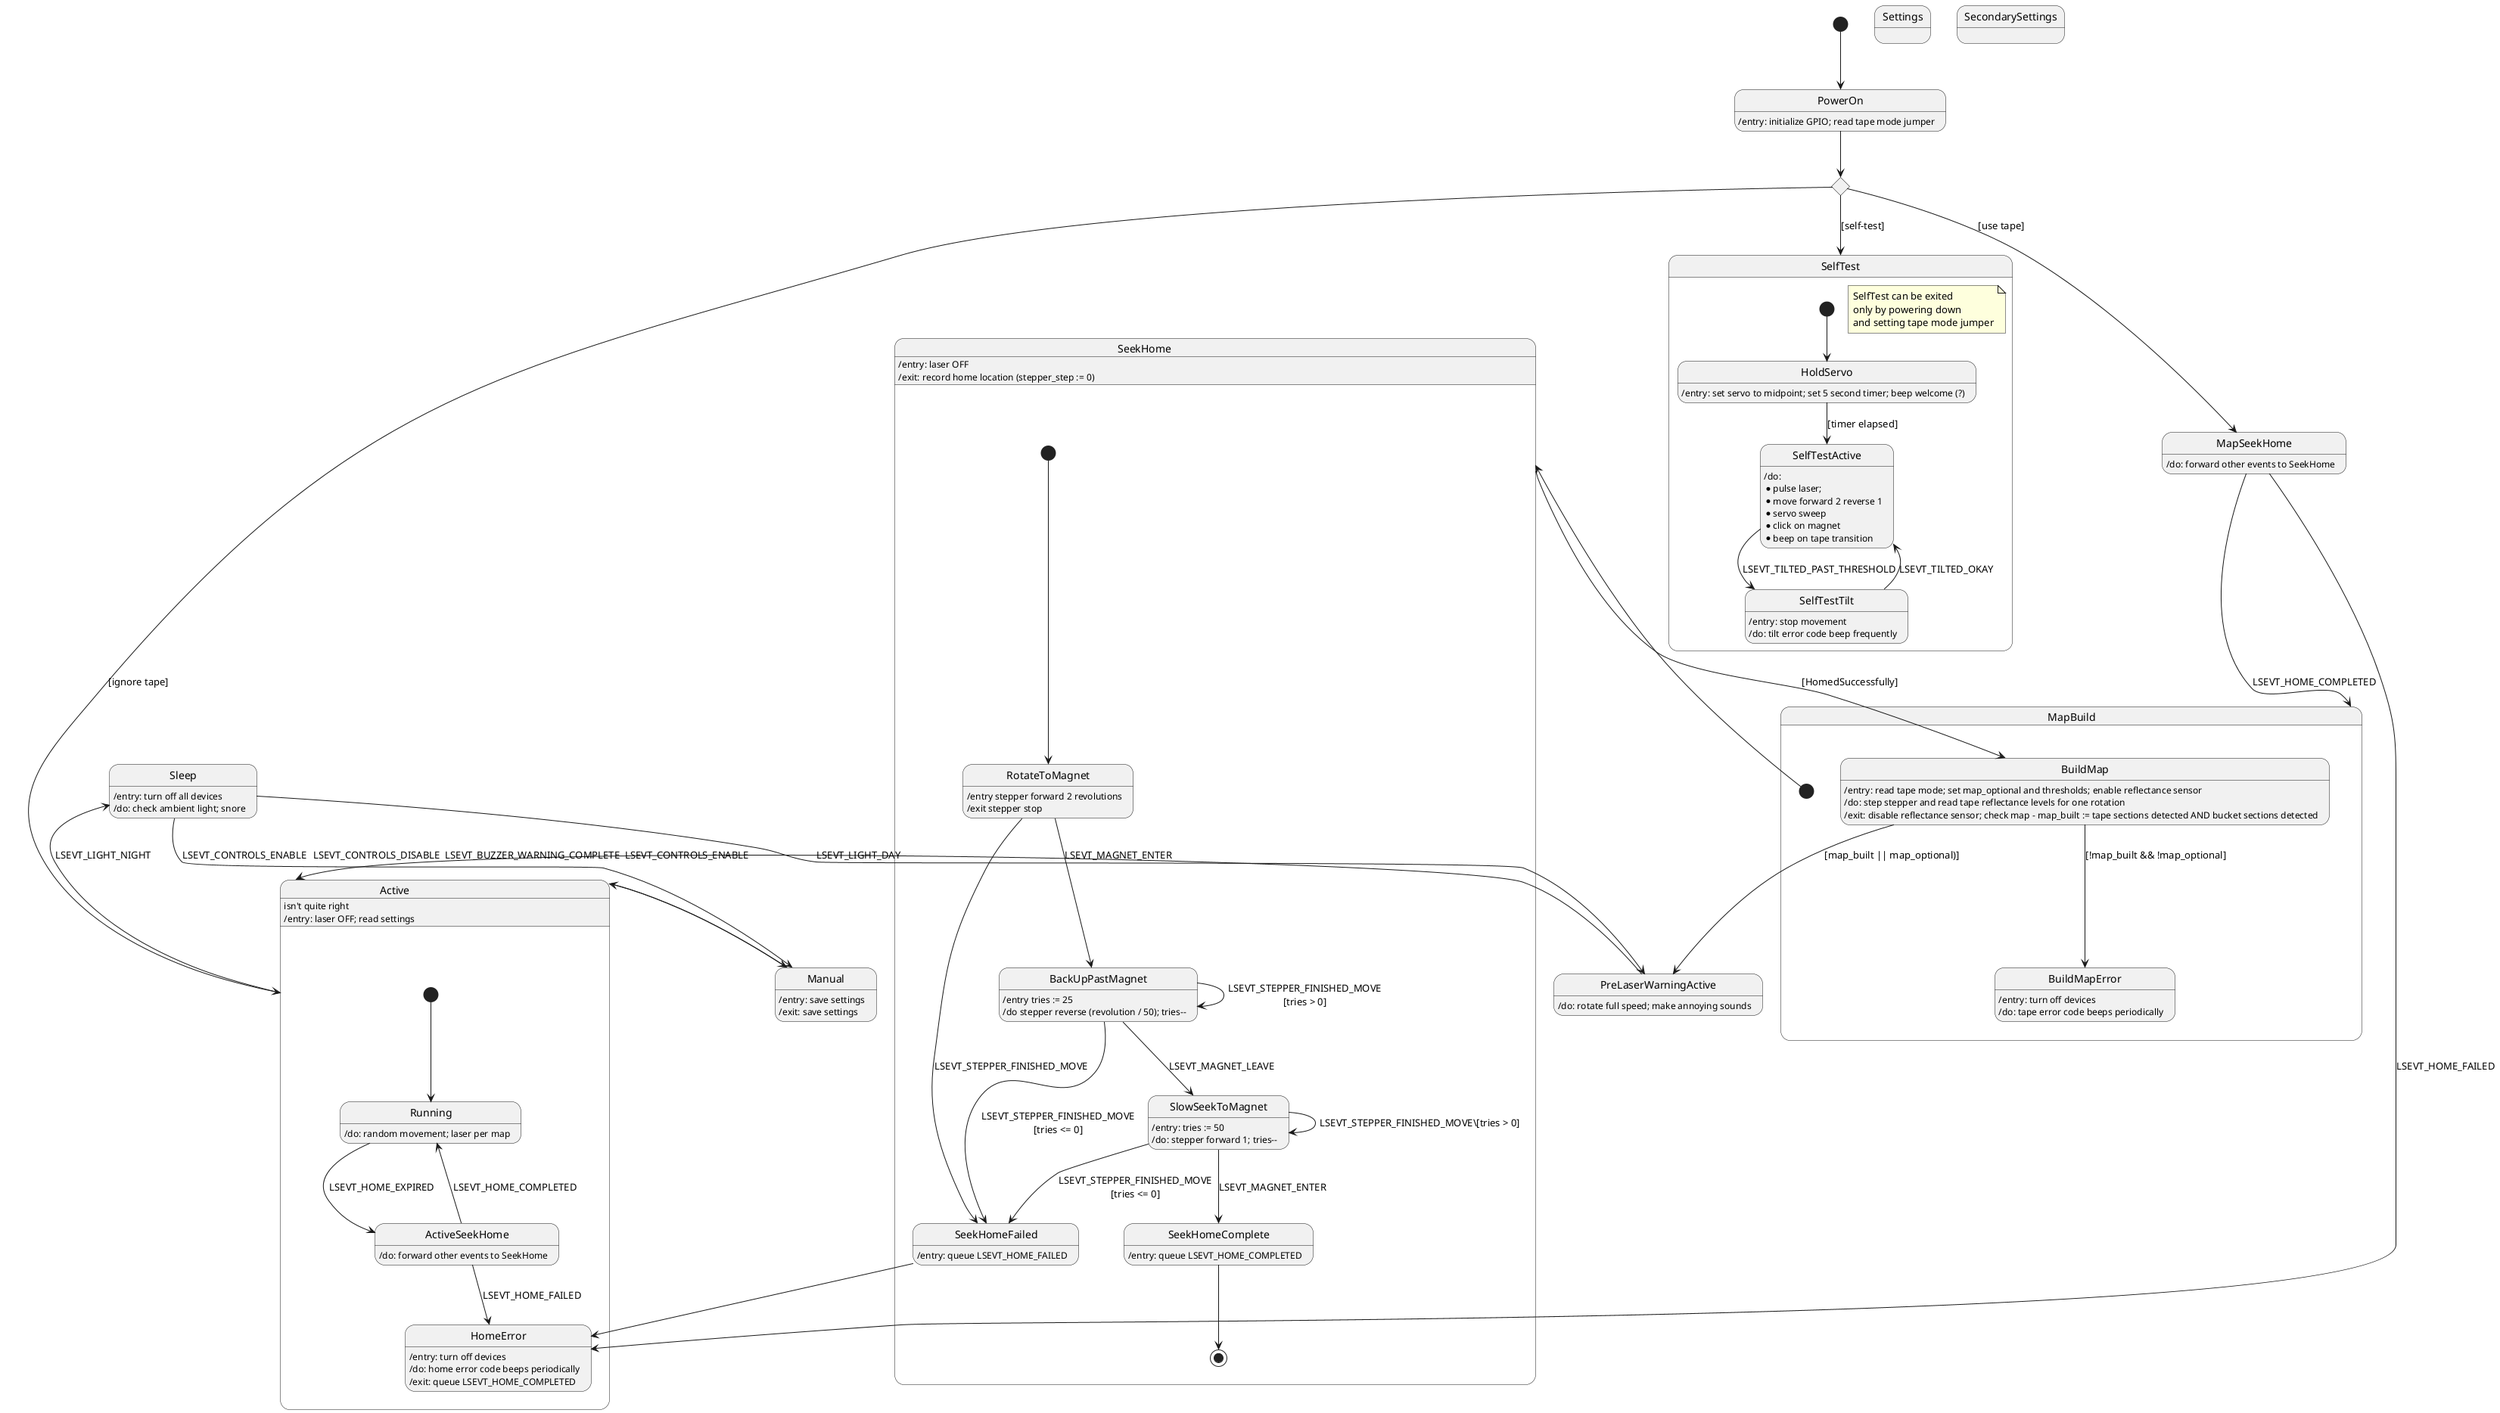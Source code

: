 @startuml 2022 URI Laser Scarecrow State Model
'plantUML https://plantuml.com/
'in Visual Studio, look for the PlantUML extension by jebbs

state read_tape_setting <<choice>>
read_tape_setting : Jumper Mode
read_tape_setting --> Active : [ignore tape]
read_tape_setting --> MapSeekHome : [use tape]
read_tape_setting --> SelfTest : [self-test]

[*] --> PowerOn

state PowerOn 
PowerOn : /entry: initialize GPIO; read tape mode jumper
PowerOn --> read_tape_setting

state SelfTest {
  [*] --> HoldServo
  HoldServo : /entry: set servo to midpoint; set 5 second timer; beep welcome (?)
  HoldServo --> SelfTestActive : [timer elapsed]
  SelfTestActive --> SelfTestTilt : LSEVT_TILTED_PAST_THRESHOLD
  SelfTestActive : /do:\n* pulse laser;\n* move forward 2 reverse 1\n* servo sweep\n* click on magnet\n* beep on tape transition
  SelfTestTilt --> SelfTestActive : LSEVT_TILTED_OKAY
  SelfTestTilt : /entry: stop movement
  SelfTestTilt : /do: tilt error code beep frequently
  note as NoteSelfTest
  SelfTest can be exited
  only by powering down
  and setting tape mode jumper
  end note
}

state PreLaserWarningActive
PreLaserWarningActive : /do: rotate full speed; make annoying sounds
PreLaserWarningActive --> Active : LSEVT_BUZZER_WARNING_COMPLETE

state Active {
  Active : isn't quite right 
  [*] -->  Running
  Running : /do: random movement; laser per map
  Running --> ActiveSeekHome : LSEVT_HOME_EXPIRED  
 ActiveSeekHome --> Running : LSEVT_HOME_COMPLETED
 ActiveSeekHome --> HomeError : LSEVT_HOME_FAILED
 ActiveSeekHome : /do: forward other events to SeekHome
}

Active : /entry: laser OFF; read settings
Active --> Sleep : LSEVT_LIGHT_NIGHT
Active --> Manual : LSEVT_CONTROLS_ENABLE
Manual --> Active : LSEVT_CONTROLS_DISABLE

state SeekHome {
  [*] --> RotateToMagnet
  RotateToMagnet --> SeekHomeFailed : LSEVT_STEPPER_FINISHED_MOVE
  RotateToMagnet --> BackUpPastMagnet : LSEVT_MAGNET_ENTER
  RotateToMagnet : /entry stepper forward 2 revolutions
  RotateToMagnet : /exit stepper stop
  BackUpPastMagnet --> SlowSeekToMagnet : LSEVT_MAGNET_LEAVE
  BackUpPastMagnet : /entry tries := 25
  BackUpPastMagnet : /do stepper reverse (revolution / 50); tries--
  BackUpPastMagnet --> BackUpPastMagnet : LSEVT_STEPPER_FINISHED_MOVE\n[tries > 0]
  BackUpPastMagnet --> SeekHomeFailed : LSEVT_STEPPER_FINISHED_MOVE\n[tries <= 0]
  SlowSeekToMagnet : /entry: tries := 50
  SlowSeekToMagnet : /do: stepper forward 1; tries--
  SlowSeekToMagnet --> SlowSeekToMagnet : LSEVT_STEPPER_FINISHED_MOVE\[tries > 0]
  SlowSeekToMagnet --> SeekHomeFailed : LSEVT_STEPPER_FINISHED_MOVE\n[tries <= 0]
  SlowSeekToMagnet --> SeekHomeComplete : LSEVT_MAGNET_ENTER
  SeekHomeComplete : /entry: queue LSEVT_HOME_COMPLETED
  SeekHomeComplete --> [*]
  SeekHomeFailed : /entry: queue LSEVT_HOME_FAILED
  SeekHomeFailed --> HomeError
}
SeekHome : /entry: laser OFF
SeekHome : /exit: record home location (stepper_step := 0)

state HomeError
HomeError : /entry: turn off devices
HomeError : /do: home error code beeps periodically
HomeError : /exit: queue LSEVT_HOME_COMPLETED


state MapBuild {
  [*] --> SeekHome
  SeekHome --> BuildMap : [HomedSuccessfully]
  BuildMap : /entry: read tape mode; set map_optional and thresholds; enable reflectance sensor
  BuildMap : /do: step stepper and read tape reflectance levels for one rotation
  BuildMap : /exit: disable reflectance sensor; check map - map_built := tape sections detected AND bucket sections detected
  BuildMap --> BuildMapError : [!map_built && !map_optional]
  BuildMap --> PreLaserWarningActive : [map_built || map_optional)]
  BuildMapError : /entry: turn off devices
  BuildMapError : /do: tape error code beeps periodically
}

MapSeekHome --> MapBuild : LSEVT_HOME_COMPLETED
MapSeekHome --> HomeError : LSEVT_HOME_FAILED
MapSeekHome : /do: forward other events to SeekHome


state Sleep
Sleep : /entry: turn off all devices
Sleep : /do: check ambient light; snore
Sleep --> PreLaserWarningActive : LSEVT_LIGHT_DAY
Sleep --> Manual : LSEVT_CONTROLS_ENABLE

Manual : /entry: save settings
Manual : /exit: save settings

state Settings

state SecondarySettings



@enduml
